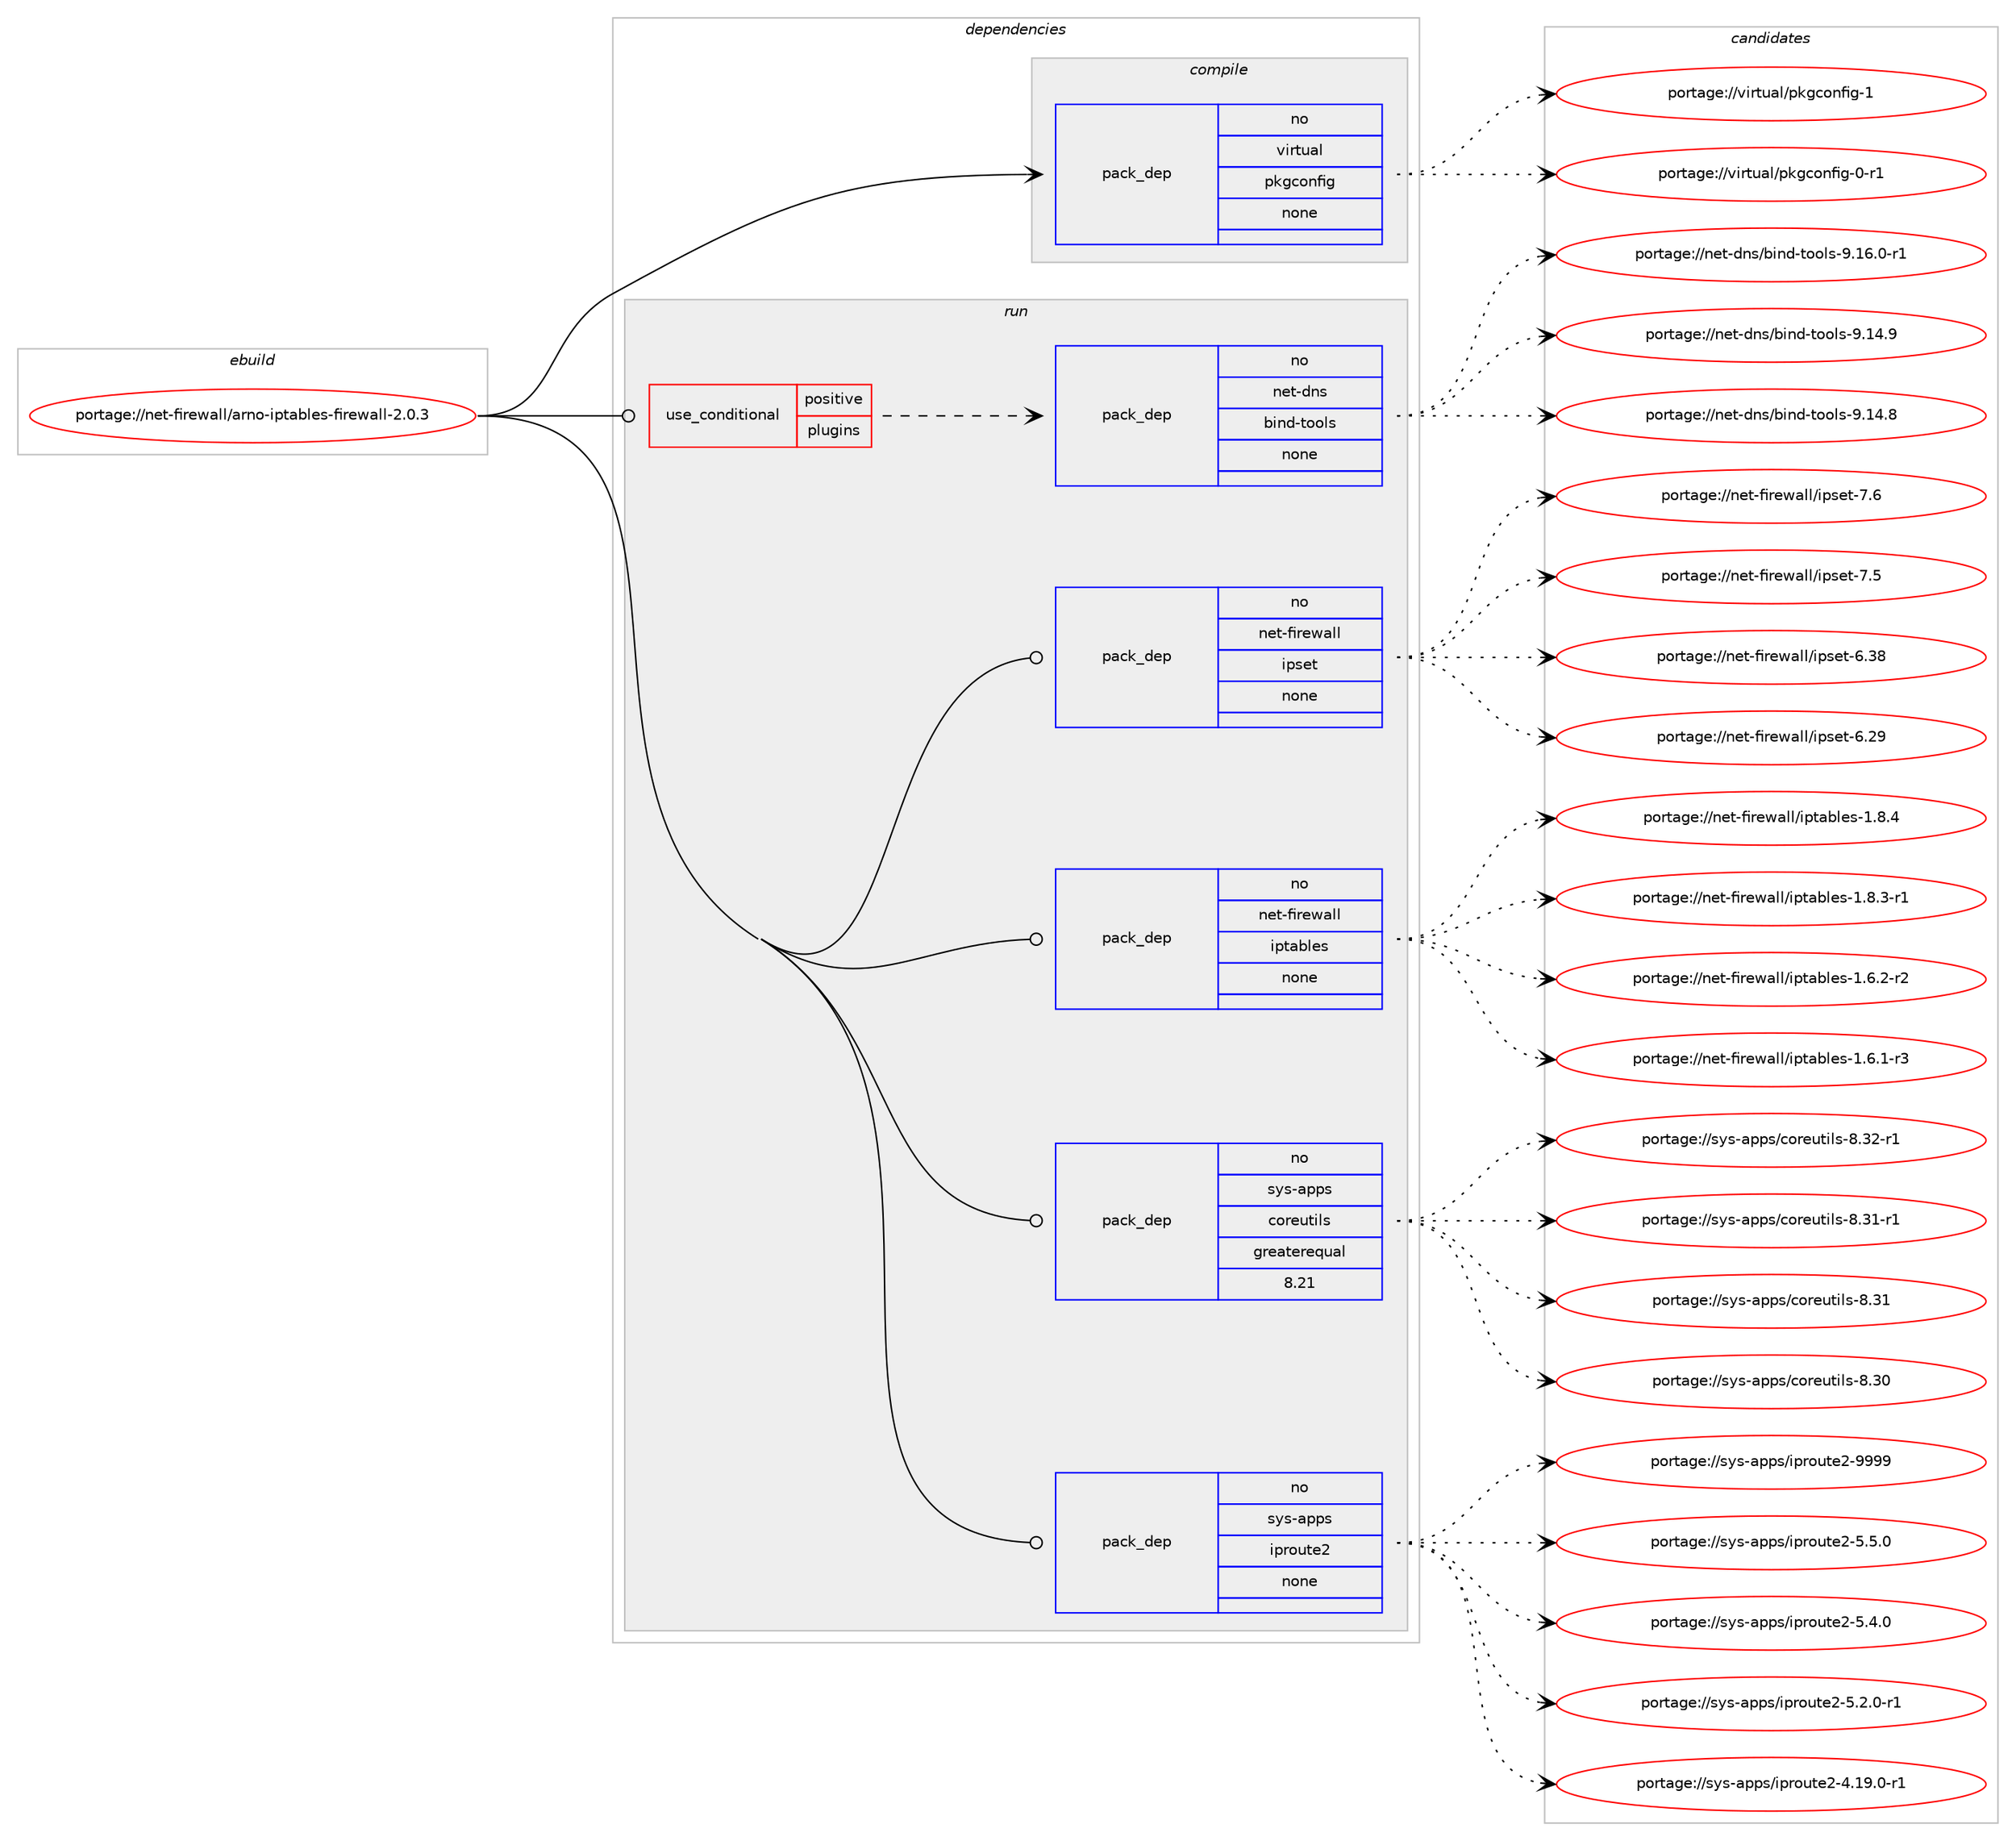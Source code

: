 digraph prolog {

# *************
# Graph options
# *************

newrank=true;
concentrate=true;
compound=true;
graph [rankdir=LR,fontname=Helvetica,fontsize=10,ranksep=1.5];#, ranksep=2.5, nodesep=0.2];
edge  [arrowhead=vee];
node  [fontname=Helvetica,fontsize=10];

# **********
# The ebuild
# **********

subgraph cluster_leftcol {
color=gray;
rank=same;
label=<<i>ebuild</i>>;
id [label="portage://net-firewall/arno-iptables-firewall-2.0.3", color=red, width=4, href="../net-firewall/arno-iptables-firewall-2.0.3.svg"];
}

# ****************
# The dependencies
# ****************

subgraph cluster_midcol {
color=gray;
label=<<i>dependencies</i>>;
subgraph cluster_compile {
fillcolor="#eeeeee";
style=filled;
label=<<i>compile</i>>;
subgraph pack49888 {
dependency64174 [label=<<TABLE BORDER="0" CELLBORDER="1" CELLSPACING="0" CELLPADDING="4" WIDTH="220"><TR><TD ROWSPAN="6" CELLPADDING="30">pack_dep</TD></TR><TR><TD WIDTH="110">no</TD></TR><TR><TD>virtual</TD></TR><TR><TD>pkgconfig</TD></TR><TR><TD>none</TD></TR><TR><TD></TD></TR></TABLE>>, shape=none, color=blue];
}
id:e -> dependency64174:w [weight=20,style="solid",arrowhead="vee"];
}
subgraph cluster_compileandrun {
fillcolor="#eeeeee";
style=filled;
label=<<i>compile and run</i>>;
}
subgraph cluster_run {
fillcolor="#eeeeee";
style=filled;
label=<<i>run</i>>;
subgraph cond13035 {
dependency64175 [label=<<TABLE BORDER="0" CELLBORDER="1" CELLSPACING="0" CELLPADDING="4"><TR><TD ROWSPAN="3" CELLPADDING="10">use_conditional</TD></TR><TR><TD>positive</TD></TR><TR><TD>plugins</TD></TR></TABLE>>, shape=none, color=red];
subgraph pack49889 {
dependency64176 [label=<<TABLE BORDER="0" CELLBORDER="1" CELLSPACING="0" CELLPADDING="4" WIDTH="220"><TR><TD ROWSPAN="6" CELLPADDING="30">pack_dep</TD></TR><TR><TD WIDTH="110">no</TD></TR><TR><TD>net-dns</TD></TR><TR><TD>bind-tools</TD></TR><TR><TD>none</TD></TR><TR><TD></TD></TR></TABLE>>, shape=none, color=blue];
}
dependency64175:e -> dependency64176:w [weight=20,style="dashed",arrowhead="vee"];
}
id:e -> dependency64175:w [weight=20,style="solid",arrowhead="odot"];
subgraph pack49890 {
dependency64177 [label=<<TABLE BORDER="0" CELLBORDER="1" CELLSPACING="0" CELLPADDING="4" WIDTH="220"><TR><TD ROWSPAN="6" CELLPADDING="30">pack_dep</TD></TR><TR><TD WIDTH="110">no</TD></TR><TR><TD>net-firewall</TD></TR><TR><TD>ipset</TD></TR><TR><TD>none</TD></TR><TR><TD></TD></TR></TABLE>>, shape=none, color=blue];
}
id:e -> dependency64177:w [weight=20,style="solid",arrowhead="odot"];
subgraph pack49891 {
dependency64178 [label=<<TABLE BORDER="0" CELLBORDER="1" CELLSPACING="0" CELLPADDING="4" WIDTH="220"><TR><TD ROWSPAN="6" CELLPADDING="30">pack_dep</TD></TR><TR><TD WIDTH="110">no</TD></TR><TR><TD>net-firewall</TD></TR><TR><TD>iptables</TD></TR><TR><TD>none</TD></TR><TR><TD></TD></TR></TABLE>>, shape=none, color=blue];
}
id:e -> dependency64178:w [weight=20,style="solid",arrowhead="odot"];
subgraph pack49892 {
dependency64179 [label=<<TABLE BORDER="0" CELLBORDER="1" CELLSPACING="0" CELLPADDING="4" WIDTH="220"><TR><TD ROWSPAN="6" CELLPADDING="30">pack_dep</TD></TR><TR><TD WIDTH="110">no</TD></TR><TR><TD>sys-apps</TD></TR><TR><TD>coreutils</TD></TR><TR><TD>greaterequal</TD></TR><TR><TD>8.21</TD></TR></TABLE>>, shape=none, color=blue];
}
id:e -> dependency64179:w [weight=20,style="solid",arrowhead="odot"];
subgraph pack49893 {
dependency64180 [label=<<TABLE BORDER="0" CELLBORDER="1" CELLSPACING="0" CELLPADDING="4" WIDTH="220"><TR><TD ROWSPAN="6" CELLPADDING="30">pack_dep</TD></TR><TR><TD WIDTH="110">no</TD></TR><TR><TD>sys-apps</TD></TR><TR><TD>iproute2</TD></TR><TR><TD>none</TD></TR><TR><TD></TD></TR></TABLE>>, shape=none, color=blue];
}
id:e -> dependency64180:w [weight=20,style="solid",arrowhead="odot"];
}
}

# **************
# The candidates
# **************

subgraph cluster_choices {
rank=same;
color=gray;
label=<<i>candidates</i>>;

subgraph choice49888 {
color=black;
nodesep=1;
choice1181051141161179710847112107103991111101021051034549 [label="portage://virtual/pkgconfig-1", color=red, width=4,href="../virtual/pkgconfig-1.svg"];
choice11810511411611797108471121071039911111010210510345484511449 [label="portage://virtual/pkgconfig-0-r1", color=red, width=4,href="../virtual/pkgconfig-0-r1.svg"];
dependency64174:e -> choice1181051141161179710847112107103991111101021051034549:w [style=dotted,weight="100"];
dependency64174:e -> choice11810511411611797108471121071039911111010210510345484511449:w [style=dotted,weight="100"];
}
subgraph choice49889 {
color=black;
nodesep=1;
choice11010111645100110115479810511010045116111111108115455746495446484511449 [label="portage://net-dns/bind-tools-9.16.0-r1", color=red, width=4,href="../net-dns/bind-tools-9.16.0-r1.svg"];
choice1101011164510011011547981051101004511611111110811545574649524657 [label="portage://net-dns/bind-tools-9.14.9", color=red, width=4,href="../net-dns/bind-tools-9.14.9.svg"];
choice1101011164510011011547981051101004511611111110811545574649524656 [label="portage://net-dns/bind-tools-9.14.8", color=red, width=4,href="../net-dns/bind-tools-9.14.8.svg"];
dependency64176:e -> choice11010111645100110115479810511010045116111111108115455746495446484511449:w [style=dotted,weight="100"];
dependency64176:e -> choice1101011164510011011547981051101004511611111110811545574649524657:w [style=dotted,weight="100"];
dependency64176:e -> choice1101011164510011011547981051101004511611111110811545574649524656:w [style=dotted,weight="100"];
}
subgraph choice49890 {
color=black;
nodesep=1;
choice11010111645102105114101119971081084710511211510111645554654 [label="portage://net-firewall/ipset-7.6", color=red, width=4,href="../net-firewall/ipset-7.6.svg"];
choice11010111645102105114101119971081084710511211510111645554653 [label="portage://net-firewall/ipset-7.5", color=red, width=4,href="../net-firewall/ipset-7.5.svg"];
choice1101011164510210511410111997108108471051121151011164554465156 [label="portage://net-firewall/ipset-6.38", color=red, width=4,href="../net-firewall/ipset-6.38.svg"];
choice1101011164510210511410111997108108471051121151011164554465057 [label="portage://net-firewall/ipset-6.29", color=red, width=4,href="../net-firewall/ipset-6.29.svg"];
dependency64177:e -> choice11010111645102105114101119971081084710511211510111645554654:w [style=dotted,weight="100"];
dependency64177:e -> choice11010111645102105114101119971081084710511211510111645554653:w [style=dotted,weight="100"];
dependency64177:e -> choice1101011164510210511410111997108108471051121151011164554465156:w [style=dotted,weight="100"];
dependency64177:e -> choice1101011164510210511410111997108108471051121151011164554465057:w [style=dotted,weight="100"];
}
subgraph choice49891 {
color=black;
nodesep=1;
choice1101011164510210511410111997108108471051121169798108101115454946564652 [label="portage://net-firewall/iptables-1.8.4", color=red, width=4,href="../net-firewall/iptables-1.8.4.svg"];
choice11010111645102105114101119971081084710511211697981081011154549465646514511449 [label="portage://net-firewall/iptables-1.8.3-r1", color=red, width=4,href="../net-firewall/iptables-1.8.3-r1.svg"];
choice11010111645102105114101119971081084710511211697981081011154549465446504511450 [label="portage://net-firewall/iptables-1.6.2-r2", color=red, width=4,href="../net-firewall/iptables-1.6.2-r2.svg"];
choice11010111645102105114101119971081084710511211697981081011154549465446494511451 [label="portage://net-firewall/iptables-1.6.1-r3", color=red, width=4,href="../net-firewall/iptables-1.6.1-r3.svg"];
dependency64178:e -> choice1101011164510210511410111997108108471051121169798108101115454946564652:w [style=dotted,weight="100"];
dependency64178:e -> choice11010111645102105114101119971081084710511211697981081011154549465646514511449:w [style=dotted,weight="100"];
dependency64178:e -> choice11010111645102105114101119971081084710511211697981081011154549465446504511450:w [style=dotted,weight="100"];
dependency64178:e -> choice11010111645102105114101119971081084710511211697981081011154549465446494511451:w [style=dotted,weight="100"];
}
subgraph choice49892 {
color=black;
nodesep=1;
choice1151211154597112112115479911111410111711610510811545564651504511449 [label="portage://sys-apps/coreutils-8.32-r1", color=red, width=4,href="../sys-apps/coreutils-8.32-r1.svg"];
choice1151211154597112112115479911111410111711610510811545564651494511449 [label="portage://sys-apps/coreutils-8.31-r1", color=red, width=4,href="../sys-apps/coreutils-8.31-r1.svg"];
choice115121115459711211211547991111141011171161051081154556465149 [label="portage://sys-apps/coreutils-8.31", color=red, width=4,href="../sys-apps/coreutils-8.31.svg"];
choice115121115459711211211547991111141011171161051081154556465148 [label="portage://sys-apps/coreutils-8.30", color=red, width=4,href="../sys-apps/coreutils-8.30.svg"];
dependency64179:e -> choice1151211154597112112115479911111410111711610510811545564651504511449:w [style=dotted,weight="100"];
dependency64179:e -> choice1151211154597112112115479911111410111711610510811545564651494511449:w [style=dotted,weight="100"];
dependency64179:e -> choice115121115459711211211547991111141011171161051081154556465149:w [style=dotted,weight="100"];
dependency64179:e -> choice115121115459711211211547991111141011171161051081154556465148:w [style=dotted,weight="100"];
}
subgraph choice49893 {
color=black;
nodesep=1;
choice115121115459711211211547105112114111117116101504557575757 [label="portage://sys-apps/iproute2-9999", color=red, width=4,href="../sys-apps/iproute2-9999.svg"];
choice11512111545971121121154710511211411111711610150455346534648 [label="portage://sys-apps/iproute2-5.5.0", color=red, width=4,href="../sys-apps/iproute2-5.5.0.svg"];
choice11512111545971121121154710511211411111711610150455346524648 [label="portage://sys-apps/iproute2-5.4.0", color=red, width=4,href="../sys-apps/iproute2-5.4.0.svg"];
choice115121115459711211211547105112114111117116101504553465046484511449 [label="portage://sys-apps/iproute2-5.2.0-r1", color=red, width=4,href="../sys-apps/iproute2-5.2.0-r1.svg"];
choice11512111545971121121154710511211411111711610150455246495746484511449 [label="portage://sys-apps/iproute2-4.19.0-r1", color=red, width=4,href="../sys-apps/iproute2-4.19.0-r1.svg"];
dependency64180:e -> choice115121115459711211211547105112114111117116101504557575757:w [style=dotted,weight="100"];
dependency64180:e -> choice11512111545971121121154710511211411111711610150455346534648:w [style=dotted,weight="100"];
dependency64180:e -> choice11512111545971121121154710511211411111711610150455346524648:w [style=dotted,weight="100"];
dependency64180:e -> choice115121115459711211211547105112114111117116101504553465046484511449:w [style=dotted,weight="100"];
dependency64180:e -> choice11512111545971121121154710511211411111711610150455246495746484511449:w [style=dotted,weight="100"];
}
}

}
